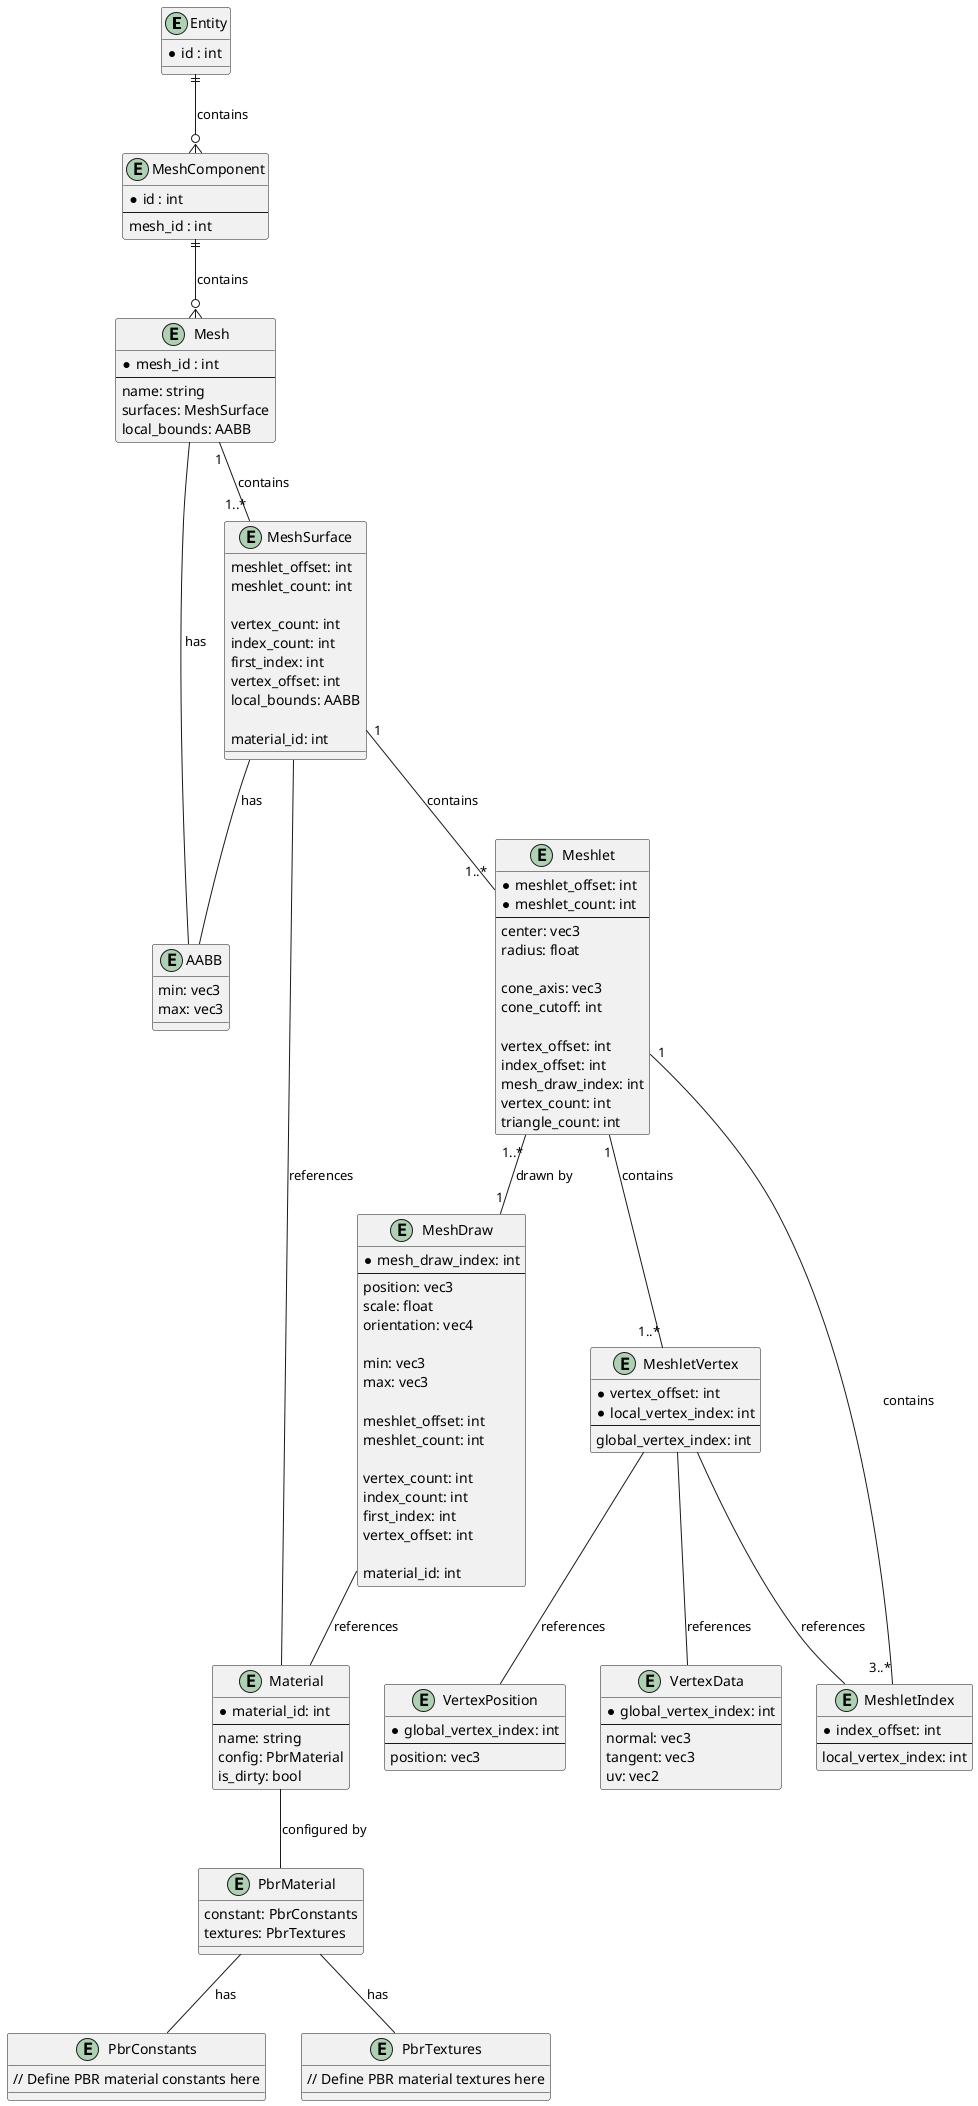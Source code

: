@startuml

entity Entity {
    *id : int
}

entity MeshComponent {
    *id : int
    --
    mesh_id : int
}

entity Mesh {
  *mesh_id : int
  --
  name: string
  surfaces: MeshSurface
  local_bounds: AABB
}

entity MeshSurface {
  meshlet_offset: int
  meshlet_count: int

  vertex_count: int
  index_count: int
  first_index: int
  vertex_offset: int
  local_bounds: AABB
  
  material_id: int
}

entity AABB {
  min: vec3
  max: vec3
}

entity Meshlet {
  *meshlet_offset: int
  *meshlet_count: int
  --
  center: vec3
  radius: float
  
  cone_axis: vec3
  cone_cutoff: int

  vertex_offset: int
  index_offset: int
  mesh_draw_index: int
  vertex_count: int
  triangle_count: int
}

entity MeshletVertex {
  *vertex_offset: int
  *local_vertex_index: int
  --
  global_vertex_index: int
}

entity MeshletIndex {
  *index_offset: int
  --
  local_vertex_index: int
}

entity VertexPosition {
  *global_vertex_index: int
  --
  position: vec3
}

entity VertexData {
  *global_vertex_index: int
  --
  normal: vec3
  tangent: vec3
  uv: vec2
}

entity MeshDraw {
  *mesh_draw_index: int
  --
  position: vec3
  scale: float
  orientation: vec4

  min: vec3
  max: vec3

  meshlet_offset: int
  meshlet_count: int

  vertex_count: int
  index_count: int
  first_index: int
  vertex_offset: int

  material_id: int
}

entity Material {
  *material_id: int
  --
  name: string
  config: PbrMaterial
  is_dirty: bool
}

entity PbrMaterial {
  constant: PbrConstants
  textures: PbrTextures
}

entity PbrConstants {
    // Define PBR material constants here
}

entity PbrTextures {
    // Define PBR material textures here
}

' Define relationships (foreign keys)
Entity ||--o{ MeshComponent : "contains"
MeshComponent ||--o{ Mesh : "contains"
Mesh -- AABB : "has"
Mesh "1" -- "1..*" MeshSurface : "contains"
MeshSurface -- AABB : "has"
MeshSurface "1" -- "1..*" Meshlet : "contains"
MeshSurface -- Material : "references"
Meshlet "1" -- "1..*" MeshletVertex : "contains"
Meshlet "1" -- "3..*" MeshletIndex : "contains"
Meshlet "1..*"--"1" MeshDraw : "drawn by"
MeshletVertex -- VertexPosition : "references"
MeshletVertex -- MeshletIndex : "references"
MeshletVertex -- VertexData : "references"
MeshDraw -- Material : "references"
Material -- PbrMaterial : "configured by"
PbrMaterial -- PbrConstants : "has"
PbrMaterial -- PbrTextures : "has"



@enduml
